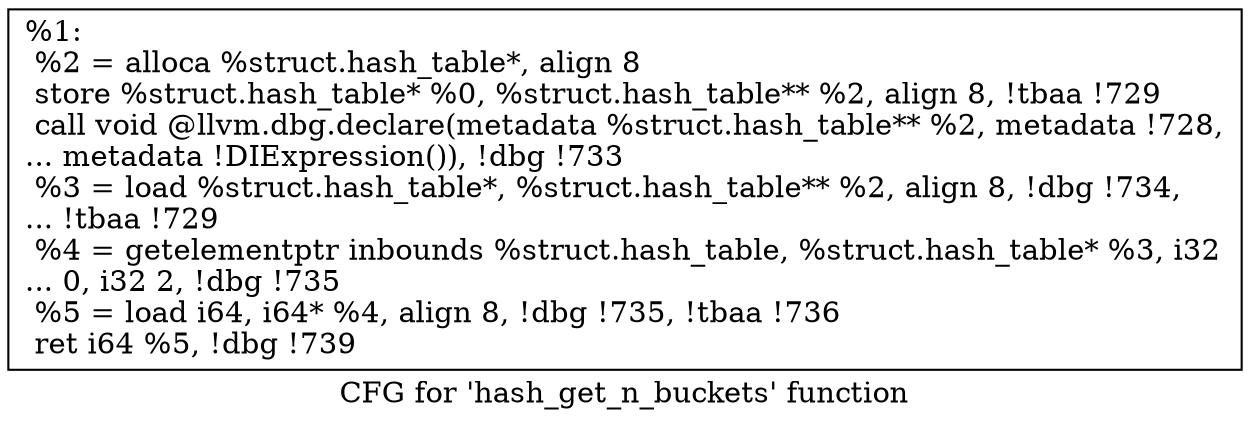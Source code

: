 digraph "CFG for 'hash_get_n_buckets' function" {
	label="CFG for 'hash_get_n_buckets' function";

	Node0x24552f0 [shape=record,label="{%1:\l  %2 = alloca %struct.hash_table*, align 8\l  store %struct.hash_table* %0, %struct.hash_table** %2, align 8, !tbaa !729\l  call void @llvm.dbg.declare(metadata %struct.hash_table** %2, metadata !728,\l... metadata !DIExpression()), !dbg !733\l  %3 = load %struct.hash_table*, %struct.hash_table** %2, align 8, !dbg !734,\l... !tbaa !729\l  %4 = getelementptr inbounds %struct.hash_table, %struct.hash_table* %3, i32\l... 0, i32 2, !dbg !735\l  %5 = load i64, i64* %4, align 8, !dbg !735, !tbaa !736\l  ret i64 %5, !dbg !739\l}"];
}
